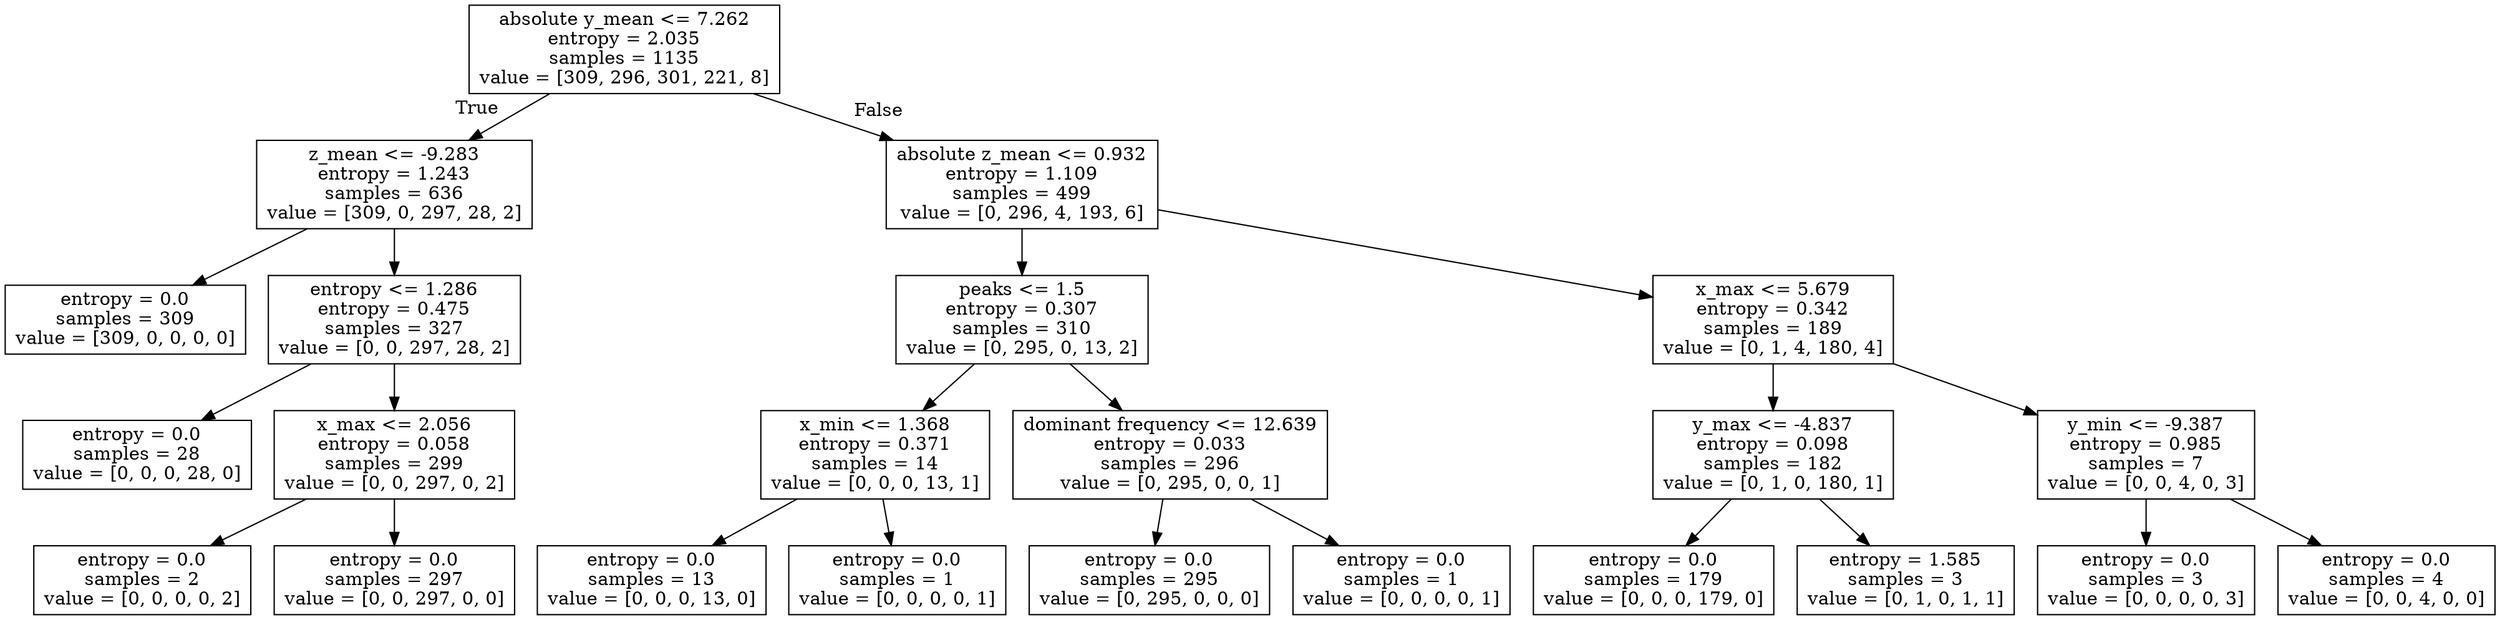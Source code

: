 digraph Tree {
node [shape=box] ;
0 [label="absolute y_mean <= 7.262\nentropy = 2.035\nsamples = 1135\nvalue = [309, 296, 301, 221, 8]"] ;
1 [label="z_mean <= -9.283\nentropy = 1.243\nsamples = 636\nvalue = [309, 0, 297, 28, 2]"] ;
0 -> 1 [labeldistance=2.5, labelangle=45, headlabel="True"] ;
2 [label="entropy = 0.0\nsamples = 309\nvalue = [309, 0, 0, 0, 0]"] ;
1 -> 2 ;
3 [label="entropy <= 1.286\nentropy = 0.475\nsamples = 327\nvalue = [0, 0, 297, 28, 2]"] ;
1 -> 3 ;
4 [label="entropy = 0.0\nsamples = 28\nvalue = [0, 0, 0, 28, 0]"] ;
3 -> 4 ;
5 [label="x_max <= 2.056\nentropy = 0.058\nsamples = 299\nvalue = [0, 0, 297, 0, 2]"] ;
3 -> 5 ;
6 [label="entropy = 0.0\nsamples = 2\nvalue = [0, 0, 0, 0, 2]"] ;
5 -> 6 ;
7 [label="entropy = 0.0\nsamples = 297\nvalue = [0, 0, 297, 0, 0]"] ;
5 -> 7 ;
8 [label="absolute z_mean <= 0.932\nentropy = 1.109\nsamples = 499\nvalue = [0, 296, 4, 193, 6]"] ;
0 -> 8 [labeldistance=2.5, labelangle=-45, headlabel="False"] ;
9 [label="peaks <= 1.5\nentropy = 0.307\nsamples = 310\nvalue = [0, 295, 0, 13, 2]"] ;
8 -> 9 ;
10 [label="x_min <= 1.368\nentropy = 0.371\nsamples = 14\nvalue = [0, 0, 0, 13, 1]"] ;
9 -> 10 ;
11 [label="entropy = 0.0\nsamples = 13\nvalue = [0, 0, 0, 13, 0]"] ;
10 -> 11 ;
12 [label="entropy = 0.0\nsamples = 1\nvalue = [0, 0, 0, 0, 1]"] ;
10 -> 12 ;
13 [label="dominant frequency <= 12.639\nentropy = 0.033\nsamples = 296\nvalue = [0, 295, 0, 0, 1]"] ;
9 -> 13 ;
14 [label="entropy = 0.0\nsamples = 295\nvalue = [0, 295, 0, 0, 0]"] ;
13 -> 14 ;
15 [label="entropy = 0.0\nsamples = 1\nvalue = [0, 0, 0, 0, 1]"] ;
13 -> 15 ;
16 [label="x_max <= 5.679\nentropy = 0.342\nsamples = 189\nvalue = [0, 1, 4, 180, 4]"] ;
8 -> 16 ;
17 [label="y_max <= -4.837\nentropy = 0.098\nsamples = 182\nvalue = [0, 1, 0, 180, 1]"] ;
16 -> 17 ;
18 [label="entropy = 0.0\nsamples = 179\nvalue = [0, 0, 0, 179, 0]"] ;
17 -> 18 ;
19 [label="entropy = 1.585\nsamples = 3\nvalue = [0, 1, 0, 1, 1]"] ;
17 -> 19 ;
20 [label="y_min <= -9.387\nentropy = 0.985\nsamples = 7\nvalue = [0, 0, 4, 0, 3]"] ;
16 -> 20 ;
21 [label="entropy = 0.0\nsamples = 3\nvalue = [0, 0, 0, 0, 3]"] ;
20 -> 21 ;
22 [label="entropy = 0.0\nsamples = 4\nvalue = [0, 0, 4, 0, 0]"] ;
20 -> 22 ;
}